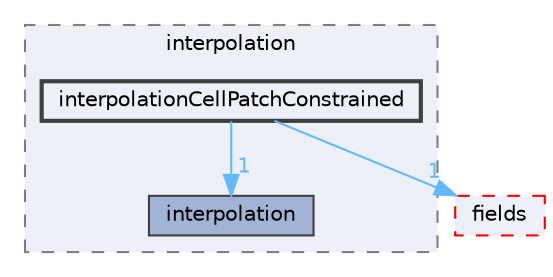 digraph "src/finiteVolume/interpolation/interpolation/interpolationCellPatchConstrained"
{
 // LATEX_PDF_SIZE
  bgcolor="transparent";
  edge [fontname=Helvetica,fontsize=10,labelfontname=Helvetica,labelfontsize=10];
  node [fontname=Helvetica,fontsize=10,shape=box,height=0.2,width=0.4];
  compound=true
  subgraph clusterdir_c993260712d995df6dda7964041544db {
    graph [ bgcolor="#edf0f7", pencolor="grey50", label="interpolation", fontname=Helvetica,fontsize=10 style="filled,dashed", URL="dir_c993260712d995df6dda7964041544db.html",tooltip=""]
  dir_2b92f387cff56e995f4a12450fdbcf41 [label="interpolation", fillcolor="#a2b4d6", color="grey25", style="filled", URL="dir_2b92f387cff56e995f4a12450fdbcf41.html",tooltip=""];
  dir_248607930143f44c6da70cef2227d771 [label="interpolationCellPatchConstrained", fillcolor="#edf0f7", color="grey25", style="filled,bold", URL="dir_248607930143f44c6da70cef2227d771.html",tooltip=""];
  }
  dir_25ab4a83a983f7bb7a38b7f63bb141b7 [label="fields", fillcolor="#edf0f7", color="red", style="filled,dashed", URL="dir_25ab4a83a983f7bb7a38b7f63bb141b7.html",tooltip=""];
  dir_248607930143f44c6da70cef2227d771->dir_25ab4a83a983f7bb7a38b7f63bb141b7 [headlabel="1", labeldistance=1.5 headhref="dir_001931_001332.html" href="dir_001931_001332.html" color="steelblue1" fontcolor="steelblue1"];
  dir_248607930143f44c6da70cef2227d771->dir_2b92f387cff56e995f4a12450fdbcf41 [headlabel="1", labeldistance=1.5 headhref="dir_001931_001925.html" href="dir_001931_001925.html" color="steelblue1" fontcolor="steelblue1"];
}

